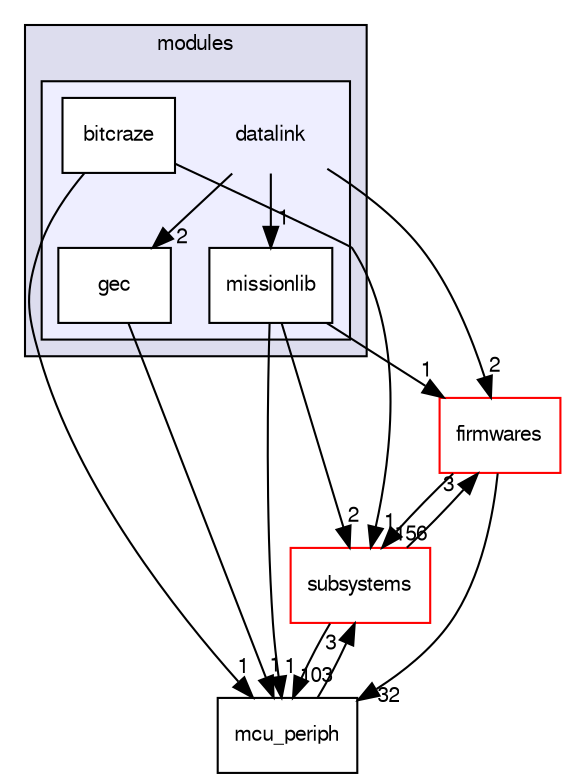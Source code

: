 digraph "sw/airborne/modules/datalink" {
  compound=true
  node [ fontsize="10", fontname="FreeSans"];
  edge [ labelfontsize="10", labelfontname="FreeSans"];
  subgraph clusterdir_c2abcdd6ccb39c3582929c0e3f5651c2 {
    graph [ bgcolor="#ddddee", pencolor="black", label="modules" fontname="FreeSans", fontsize="10", URL="dir_c2abcdd6ccb39c3582929c0e3f5651c2.html"]
  subgraph clusterdir_164c7aa663179b26059278e7f36078da {
    graph [ bgcolor="#eeeeff", pencolor="black", label="" URL="dir_164c7aa663179b26059278e7f36078da.html"];
    dir_164c7aa663179b26059278e7f36078da [shape=plaintext label="datalink"];
    dir_847ced2633402d6448f9e1bf487c2d45 [shape=box label="bitcraze" color="black" fillcolor="white" style="filled" URL="dir_847ced2633402d6448f9e1bf487c2d45.html"];
    dir_a4141aa9aabfd994603c58524628479f [shape=box label="gec" color="black" fillcolor="white" style="filled" URL="dir_a4141aa9aabfd994603c58524628479f.html"];
    dir_023361752fe22268717f3f29b9cee4fa [shape=box label="missionlib" color="black" fillcolor="white" style="filled" URL="dir_023361752fe22268717f3f29b9cee4fa.html"];
  }
  }
  dir_12d6ec7aac5a4a9b8cee17e35022d7c7 [shape=box label="subsystems" fillcolor="white" style="filled" color="red" URL="dir_12d6ec7aac5a4a9b8cee17e35022d7c7.html"];
  dir_1ca43f6a116d741d80fb1d0555a2b198 [shape=box label="mcu_periph" URL="dir_1ca43f6a116d741d80fb1d0555a2b198.html"];
  dir_e7d2494544042a787a6ee70a779a5e07 [shape=box label="firmwares" fillcolor="white" style="filled" color="red" URL="dir_e7d2494544042a787a6ee70a779a5e07.html"];
  dir_12d6ec7aac5a4a9b8cee17e35022d7c7->dir_1ca43f6a116d741d80fb1d0555a2b198 [headlabel="103", labeldistance=1.5 headhref="dir_000051_000120.html"];
  dir_12d6ec7aac5a4a9b8cee17e35022d7c7->dir_e7d2494544042a787a6ee70a779a5e07 [headlabel="3", labeldistance=1.5 headhref="dir_000051_000105.html"];
  dir_023361752fe22268717f3f29b9cee4fa->dir_12d6ec7aac5a4a9b8cee17e35022d7c7 [headlabel="2", labeldistance=1.5 headhref="dir_000149_000051.html"];
  dir_023361752fe22268717f3f29b9cee4fa->dir_1ca43f6a116d741d80fb1d0555a2b198 [headlabel="1", labeldistance=1.5 headhref="dir_000149_000120.html"];
  dir_023361752fe22268717f3f29b9cee4fa->dir_e7d2494544042a787a6ee70a779a5e07 [headlabel="1", labeldistance=1.5 headhref="dir_000149_000105.html"];
  dir_847ced2633402d6448f9e1bf487c2d45->dir_12d6ec7aac5a4a9b8cee17e35022d7c7 [headlabel="1", labeldistance=1.5 headhref="dir_000147_000051.html"];
  dir_847ced2633402d6448f9e1bf487c2d45->dir_1ca43f6a116d741d80fb1d0555a2b198 [headlabel="1", labeldistance=1.5 headhref="dir_000147_000120.html"];
  dir_1ca43f6a116d741d80fb1d0555a2b198->dir_12d6ec7aac5a4a9b8cee17e35022d7c7 [headlabel="3", labeldistance=1.5 headhref="dir_000120_000051.html"];
  dir_e7d2494544042a787a6ee70a779a5e07->dir_12d6ec7aac5a4a9b8cee17e35022d7c7 [headlabel="156", labeldistance=1.5 headhref="dir_000105_000051.html"];
  dir_e7d2494544042a787a6ee70a779a5e07->dir_1ca43f6a116d741d80fb1d0555a2b198 [headlabel="32", labeldistance=1.5 headhref="dir_000105_000120.html"];
  dir_a4141aa9aabfd994603c58524628479f->dir_1ca43f6a116d741d80fb1d0555a2b198 [headlabel="1", labeldistance=1.5 headhref="dir_000148_000120.html"];
  dir_164c7aa663179b26059278e7f36078da->dir_023361752fe22268717f3f29b9cee4fa [headlabel="1", labeldistance=1.5 headhref="dir_000146_000149.html"];
  dir_164c7aa663179b26059278e7f36078da->dir_e7d2494544042a787a6ee70a779a5e07 [headlabel="2", labeldistance=1.5 headhref="dir_000146_000105.html"];
  dir_164c7aa663179b26059278e7f36078da->dir_a4141aa9aabfd994603c58524628479f [headlabel="2", labeldistance=1.5 headhref="dir_000146_000148.html"];
}
